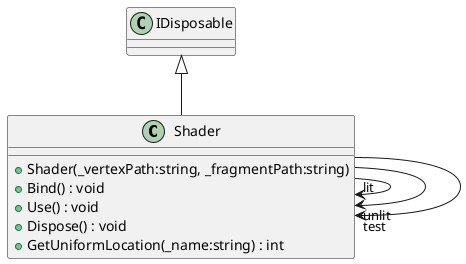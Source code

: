 @startuml
class Shader {
    + Shader(_vertexPath:string, _fragmentPath:string)
    + Bind() : void
    + Use() : void
    + Dispose() : void
    + GetUniformLocation(_name:string) : int
}
IDisposable <|-- Shader
Shader --> "lit" Shader
Shader --> "unlit" Shader
Shader --> "test" Shader
@enduml
